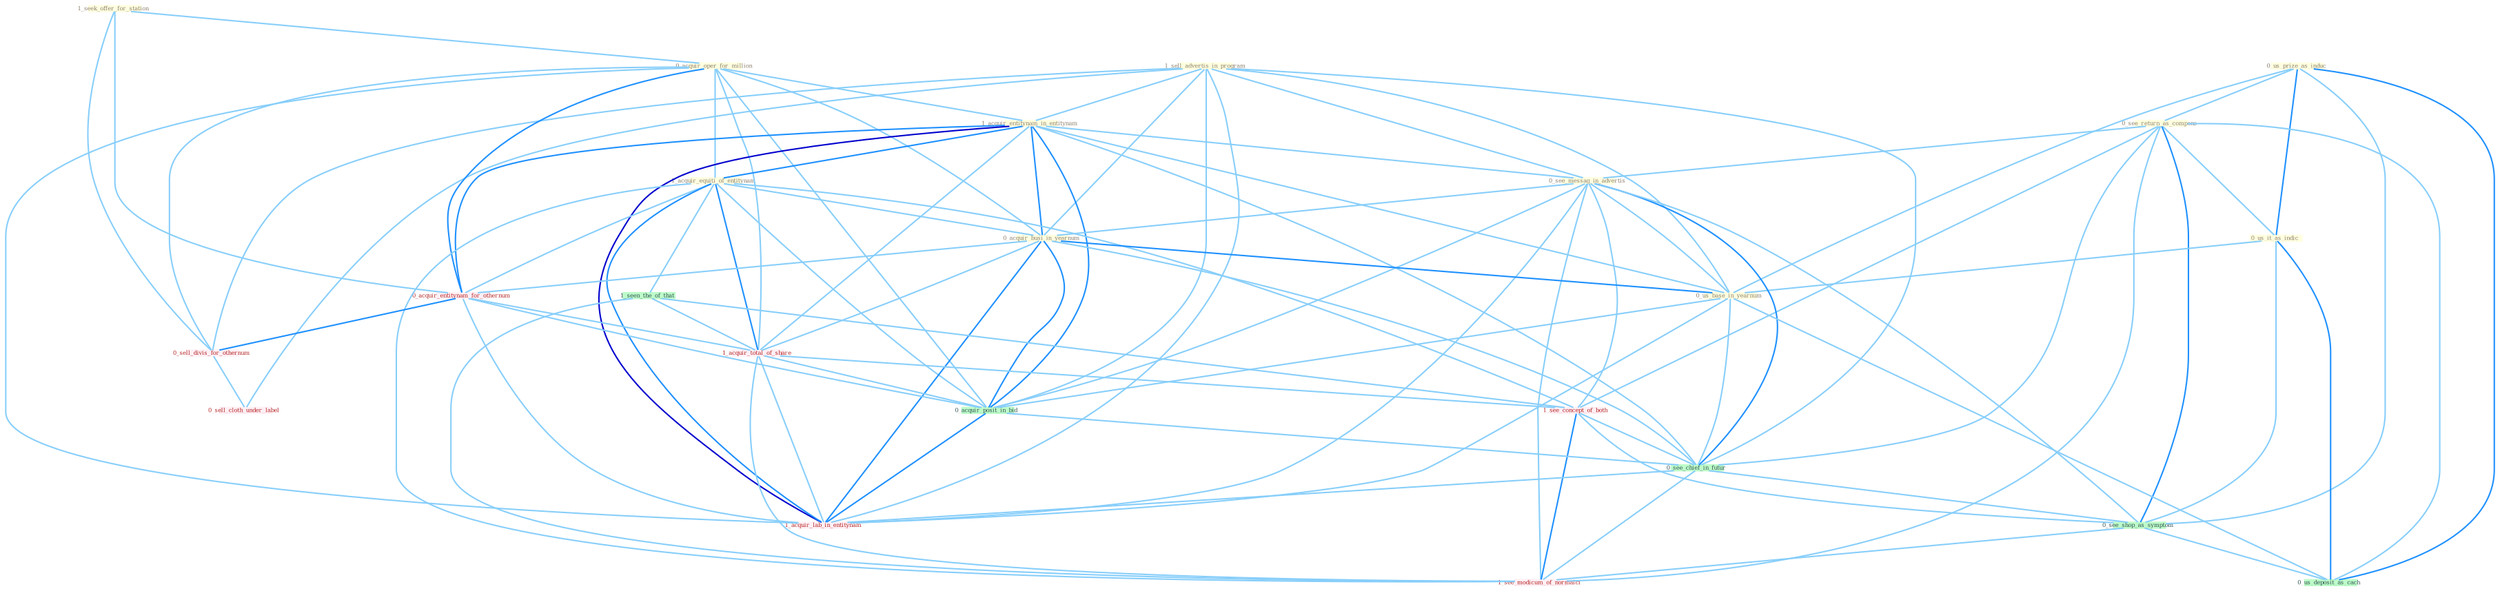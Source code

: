 Graph G{ 
    node
    [shape=polygon,style=filled,width=.5,height=.06,color="#BDFCC9",fixedsize=true,fontsize=4,
    fontcolor="#2f4f4f"];
    {node
    [color="#ffffe0", fontcolor="#8b7d6b"] "1_sell_advertis_in_program " "0_us_prize_as_induc " "1_seek_offer_for_station " "0_acquir_oper_for_million " "1_acquir_entitynam_in_entitynam " "0_see_return_as_compens " "0_us_it_as_indic " "1_acquir_equiti_of_entitynam " "0_see_messag_in_advertis " "0_acquir_busi_in_yearnum " "0_us_base_in_yearnum "}
{node [color="#fff0f5", fontcolor="#b22222"] "0_acquir_entitynam_for_othernum " "0_sell_divis_for_othernum " "1_acquir_total_of_share " "0_sell_cloth_under_label " "1_see_concept_of_both " "1_acquir_lab_in_entitynam " "1_see_modicum_of_normalci "}
edge [color="#B0E2FF"];

	"1_sell_advertis_in_program " -- "1_acquir_entitynam_in_entitynam " [w="1", color="#87cefa" ];
	"1_sell_advertis_in_program " -- "0_see_messag_in_advertis " [w="1", color="#87cefa" ];
	"1_sell_advertis_in_program " -- "0_acquir_busi_in_yearnum " [w="1", color="#87cefa" ];
	"1_sell_advertis_in_program " -- "0_us_base_in_yearnum " [w="1", color="#87cefa" ];
	"1_sell_advertis_in_program " -- "0_sell_divis_for_othernum " [w="1", color="#87cefa" ];
	"1_sell_advertis_in_program " -- "0_sell_cloth_under_label " [w="1", color="#87cefa" ];
	"1_sell_advertis_in_program " -- "0_acquir_posit_in_bid " [w="1", color="#87cefa" ];
	"1_sell_advertis_in_program " -- "0_see_chief_in_futur " [w="1", color="#87cefa" ];
	"1_sell_advertis_in_program " -- "1_acquir_lab_in_entitynam " [w="1", color="#87cefa" ];
	"0_us_prize_as_induc " -- "0_see_return_as_compens " [w="1", color="#87cefa" ];
	"0_us_prize_as_induc " -- "0_us_it_as_indic " [w="2", color="#1e90ff" , len=0.8];
	"0_us_prize_as_induc " -- "0_us_base_in_yearnum " [w="1", color="#87cefa" ];
	"0_us_prize_as_induc " -- "0_see_shop_as_symptom " [w="1", color="#87cefa" ];
	"0_us_prize_as_induc " -- "0_us_deposit_as_cach " [w="2", color="#1e90ff" , len=0.8];
	"1_seek_offer_for_station " -- "0_acquir_oper_for_million " [w="1", color="#87cefa" ];
	"1_seek_offer_for_station " -- "0_acquir_entitynam_for_othernum " [w="1", color="#87cefa" ];
	"1_seek_offer_for_station " -- "0_sell_divis_for_othernum " [w="1", color="#87cefa" ];
	"0_acquir_oper_for_million " -- "1_acquir_entitynam_in_entitynam " [w="1", color="#87cefa" ];
	"0_acquir_oper_for_million " -- "1_acquir_equiti_of_entitynam " [w="1", color="#87cefa" ];
	"0_acquir_oper_for_million " -- "0_acquir_busi_in_yearnum " [w="1", color="#87cefa" ];
	"0_acquir_oper_for_million " -- "0_acquir_entitynam_for_othernum " [w="2", color="#1e90ff" , len=0.8];
	"0_acquir_oper_for_million " -- "0_sell_divis_for_othernum " [w="1", color="#87cefa" ];
	"0_acquir_oper_for_million " -- "1_acquir_total_of_share " [w="1", color="#87cefa" ];
	"0_acquir_oper_for_million " -- "0_acquir_posit_in_bid " [w="1", color="#87cefa" ];
	"0_acquir_oper_for_million " -- "1_acquir_lab_in_entitynam " [w="1", color="#87cefa" ];
	"1_acquir_entitynam_in_entitynam " -- "1_acquir_equiti_of_entitynam " [w="2", color="#1e90ff" , len=0.8];
	"1_acquir_entitynam_in_entitynam " -- "0_see_messag_in_advertis " [w="1", color="#87cefa" ];
	"1_acquir_entitynam_in_entitynam " -- "0_acquir_busi_in_yearnum " [w="2", color="#1e90ff" , len=0.8];
	"1_acquir_entitynam_in_entitynam " -- "0_us_base_in_yearnum " [w="1", color="#87cefa" ];
	"1_acquir_entitynam_in_entitynam " -- "0_acquir_entitynam_for_othernum " [w="2", color="#1e90ff" , len=0.8];
	"1_acquir_entitynam_in_entitynam " -- "1_acquir_total_of_share " [w="1", color="#87cefa" ];
	"1_acquir_entitynam_in_entitynam " -- "0_acquir_posit_in_bid " [w="2", color="#1e90ff" , len=0.8];
	"1_acquir_entitynam_in_entitynam " -- "0_see_chief_in_futur " [w="1", color="#87cefa" ];
	"1_acquir_entitynam_in_entitynam " -- "1_acquir_lab_in_entitynam " [w="3", color="#0000cd" , len=0.6];
	"0_see_return_as_compens " -- "0_us_it_as_indic " [w="1", color="#87cefa" ];
	"0_see_return_as_compens " -- "0_see_messag_in_advertis " [w="1", color="#87cefa" ];
	"0_see_return_as_compens " -- "1_see_concept_of_both " [w="1", color="#87cefa" ];
	"0_see_return_as_compens " -- "0_see_chief_in_futur " [w="1", color="#87cefa" ];
	"0_see_return_as_compens " -- "0_see_shop_as_symptom " [w="2", color="#1e90ff" , len=0.8];
	"0_see_return_as_compens " -- "0_us_deposit_as_cach " [w="1", color="#87cefa" ];
	"0_see_return_as_compens " -- "1_see_modicum_of_normalci " [w="1", color="#87cefa" ];
	"0_us_it_as_indic " -- "0_us_base_in_yearnum " [w="1", color="#87cefa" ];
	"0_us_it_as_indic " -- "0_see_shop_as_symptom " [w="1", color="#87cefa" ];
	"0_us_it_as_indic " -- "0_us_deposit_as_cach " [w="2", color="#1e90ff" , len=0.8];
	"1_acquir_equiti_of_entitynam " -- "0_acquir_busi_in_yearnum " [w="1", color="#87cefa" ];
	"1_acquir_equiti_of_entitynam " -- "0_acquir_entitynam_for_othernum " [w="1", color="#87cefa" ];
	"1_acquir_equiti_of_entitynam " -- "1_seen_the_of_that " [w="1", color="#87cefa" ];
	"1_acquir_equiti_of_entitynam " -- "1_acquir_total_of_share " [w="2", color="#1e90ff" , len=0.8];
	"1_acquir_equiti_of_entitynam " -- "0_acquir_posit_in_bid " [w="1", color="#87cefa" ];
	"1_acquir_equiti_of_entitynam " -- "1_see_concept_of_both " [w="1", color="#87cefa" ];
	"1_acquir_equiti_of_entitynam " -- "1_acquir_lab_in_entitynam " [w="2", color="#1e90ff" , len=0.8];
	"1_acquir_equiti_of_entitynam " -- "1_see_modicum_of_normalci " [w="1", color="#87cefa" ];
	"0_see_messag_in_advertis " -- "0_acquir_busi_in_yearnum " [w="1", color="#87cefa" ];
	"0_see_messag_in_advertis " -- "0_us_base_in_yearnum " [w="1", color="#87cefa" ];
	"0_see_messag_in_advertis " -- "0_acquir_posit_in_bid " [w="1", color="#87cefa" ];
	"0_see_messag_in_advertis " -- "1_see_concept_of_both " [w="1", color="#87cefa" ];
	"0_see_messag_in_advertis " -- "0_see_chief_in_futur " [w="2", color="#1e90ff" , len=0.8];
	"0_see_messag_in_advertis " -- "0_see_shop_as_symptom " [w="1", color="#87cefa" ];
	"0_see_messag_in_advertis " -- "1_acquir_lab_in_entitynam " [w="1", color="#87cefa" ];
	"0_see_messag_in_advertis " -- "1_see_modicum_of_normalci " [w="1", color="#87cefa" ];
	"0_acquir_busi_in_yearnum " -- "0_us_base_in_yearnum " [w="2", color="#1e90ff" , len=0.8];
	"0_acquir_busi_in_yearnum " -- "0_acquir_entitynam_for_othernum " [w="1", color="#87cefa" ];
	"0_acquir_busi_in_yearnum " -- "1_acquir_total_of_share " [w="1", color="#87cefa" ];
	"0_acquir_busi_in_yearnum " -- "0_acquir_posit_in_bid " [w="2", color="#1e90ff" , len=0.8];
	"0_acquir_busi_in_yearnum " -- "0_see_chief_in_futur " [w="1", color="#87cefa" ];
	"0_acquir_busi_in_yearnum " -- "1_acquir_lab_in_entitynam " [w="2", color="#1e90ff" , len=0.8];
	"0_us_base_in_yearnum " -- "0_acquir_posit_in_bid " [w="1", color="#87cefa" ];
	"0_us_base_in_yearnum " -- "0_see_chief_in_futur " [w="1", color="#87cefa" ];
	"0_us_base_in_yearnum " -- "1_acquir_lab_in_entitynam " [w="1", color="#87cefa" ];
	"0_us_base_in_yearnum " -- "0_us_deposit_as_cach " [w="1", color="#87cefa" ];
	"0_acquir_entitynam_for_othernum " -- "0_sell_divis_for_othernum " [w="2", color="#1e90ff" , len=0.8];
	"0_acquir_entitynam_for_othernum " -- "1_acquir_total_of_share " [w="1", color="#87cefa" ];
	"0_acquir_entitynam_for_othernum " -- "0_acquir_posit_in_bid " [w="1", color="#87cefa" ];
	"0_acquir_entitynam_for_othernum " -- "1_acquir_lab_in_entitynam " [w="1", color="#87cefa" ];
	"1_seen_the_of_that " -- "1_acquir_total_of_share " [w="1", color="#87cefa" ];
	"1_seen_the_of_that " -- "1_see_concept_of_both " [w="1", color="#87cefa" ];
	"1_seen_the_of_that " -- "1_see_modicum_of_normalci " [w="1", color="#87cefa" ];
	"0_sell_divis_for_othernum " -- "0_sell_cloth_under_label " [w="1", color="#87cefa" ];
	"1_acquir_total_of_share " -- "0_acquir_posit_in_bid " [w="1", color="#87cefa" ];
	"1_acquir_total_of_share " -- "1_see_concept_of_both " [w="1", color="#87cefa" ];
	"1_acquir_total_of_share " -- "1_acquir_lab_in_entitynam " [w="1", color="#87cefa" ];
	"1_acquir_total_of_share " -- "1_see_modicum_of_normalci " [w="1", color="#87cefa" ];
	"0_acquir_posit_in_bid " -- "0_see_chief_in_futur " [w="1", color="#87cefa" ];
	"0_acquir_posit_in_bid " -- "1_acquir_lab_in_entitynam " [w="2", color="#1e90ff" , len=0.8];
	"1_see_concept_of_both " -- "0_see_chief_in_futur " [w="1", color="#87cefa" ];
	"1_see_concept_of_both " -- "0_see_shop_as_symptom " [w="1", color="#87cefa" ];
	"1_see_concept_of_both " -- "1_see_modicum_of_normalci " [w="2", color="#1e90ff" , len=0.8];
	"0_see_chief_in_futur " -- "0_see_shop_as_symptom " [w="1", color="#87cefa" ];
	"0_see_chief_in_futur " -- "1_acquir_lab_in_entitynam " [w="1", color="#87cefa" ];
	"0_see_chief_in_futur " -- "1_see_modicum_of_normalci " [w="1", color="#87cefa" ];
	"0_see_shop_as_symptom " -- "0_us_deposit_as_cach " [w="1", color="#87cefa" ];
	"0_see_shop_as_symptom " -- "1_see_modicum_of_normalci " [w="1", color="#87cefa" ];
}